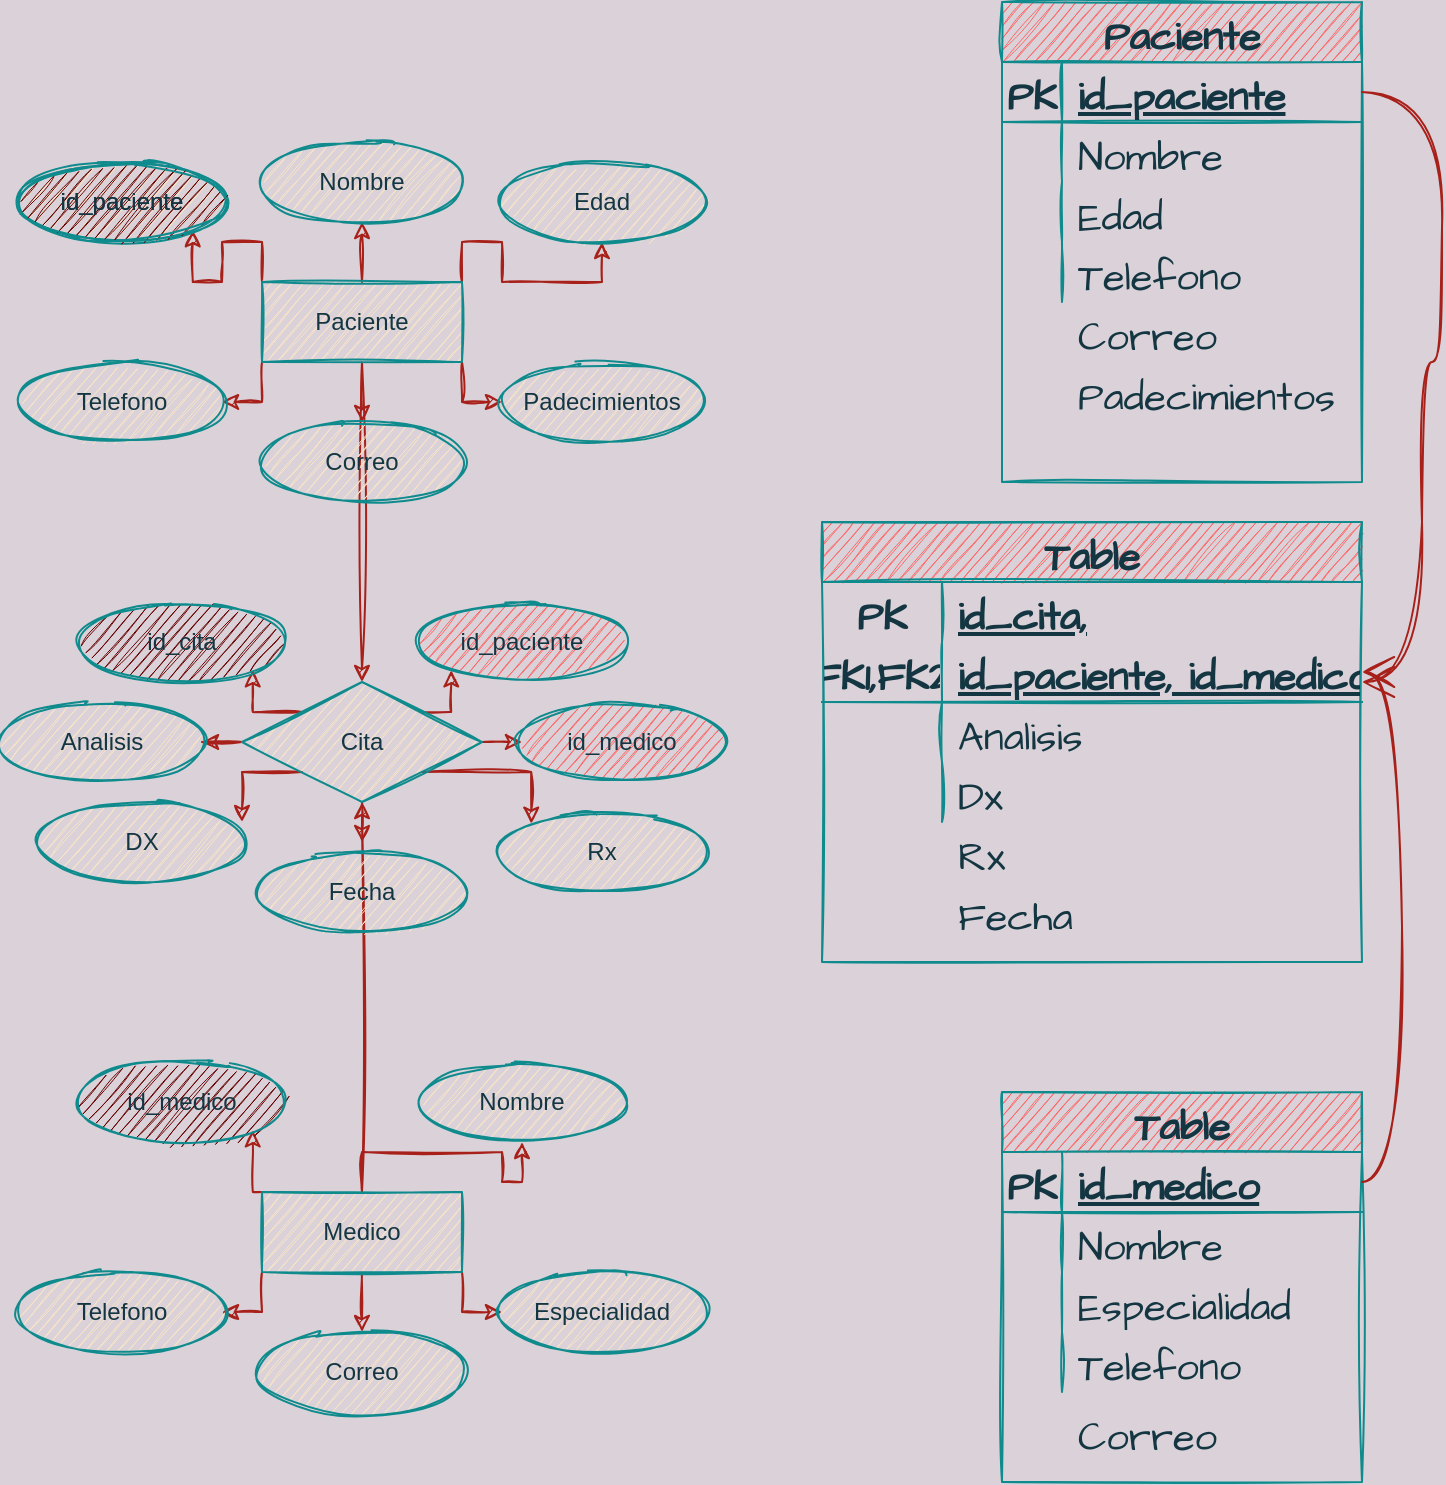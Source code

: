 <mxfile version="20.2.8" type="github">
  <diagram id="FmNrtUIIkr0CUU3vJZI_" name="Página-1">
    <mxGraphModel dx="782" dy="738" grid="1" gridSize="10" guides="1" tooltips="1" connect="1" arrows="1" fold="1" page="1" pageScale="1" pageWidth="827" pageHeight="1169" background="#DAD2D8" math="0" shadow="0">
      <root>
        <mxCell id="0" />
        <mxCell id="1" parent="0" />
        <mxCell id="af5H3TPmiW_VPBR8Imjx-41" style="edgeStyle=orthogonalEdgeStyle;rounded=0;orthogonalLoop=1;jettySize=auto;html=1;exitX=0;exitY=0.5;exitDx=0;exitDy=0;sketch=1;labelBackgroundColor=#DAD2D8;strokeColor=#A8201A;fontColor=#143642;" edge="1" parent="1" source="af5H3TPmiW_VPBR8Imjx-2" target="af5H3TPmiW_VPBR8Imjx-34">
          <mxGeometry relative="1" as="geometry" />
        </mxCell>
        <mxCell id="af5H3TPmiW_VPBR8Imjx-42" style="edgeStyle=orthogonalEdgeStyle;rounded=0;orthogonalLoop=1;jettySize=auto;html=1;exitX=0;exitY=0;exitDx=0;exitDy=0;entryX=1;entryY=1;entryDx=0;entryDy=0;sketch=1;labelBackgroundColor=#DAD2D8;strokeColor=#A8201A;fontColor=#143642;" edge="1" parent="1" source="af5H3TPmiW_VPBR8Imjx-2" target="af5H3TPmiW_VPBR8Imjx-37">
          <mxGeometry relative="1" as="geometry" />
        </mxCell>
        <mxCell id="af5H3TPmiW_VPBR8Imjx-43" style="edgeStyle=orthogonalEdgeStyle;rounded=0;orthogonalLoop=1;jettySize=auto;html=1;exitX=1;exitY=0;exitDx=0;exitDy=0;entryX=0;entryY=1;entryDx=0;entryDy=0;sketch=1;labelBackgroundColor=#DAD2D8;strokeColor=#A8201A;fontColor=#143642;" edge="1" parent="1" source="af5H3TPmiW_VPBR8Imjx-2" target="af5H3TPmiW_VPBR8Imjx-35">
          <mxGeometry relative="1" as="geometry" />
        </mxCell>
        <mxCell id="af5H3TPmiW_VPBR8Imjx-44" style="edgeStyle=orthogonalEdgeStyle;rounded=0;orthogonalLoop=1;jettySize=auto;html=1;exitX=1;exitY=0.5;exitDx=0;exitDy=0;entryX=0;entryY=0.5;entryDx=0;entryDy=0;sketch=1;labelBackgroundColor=#DAD2D8;strokeColor=#A8201A;fontColor=#143642;" edge="1" parent="1" source="af5H3TPmiW_VPBR8Imjx-2" target="af5H3TPmiW_VPBR8Imjx-33">
          <mxGeometry relative="1" as="geometry" />
        </mxCell>
        <mxCell id="af5H3TPmiW_VPBR8Imjx-45" style="edgeStyle=orthogonalEdgeStyle;rounded=0;orthogonalLoop=1;jettySize=auto;html=1;exitX=1;exitY=1;exitDx=0;exitDy=0;entryX=0;entryY=0;entryDx=0;entryDy=0;sketch=1;labelBackgroundColor=#DAD2D8;strokeColor=#A8201A;fontColor=#143642;" edge="1" parent="1" source="af5H3TPmiW_VPBR8Imjx-2" target="af5H3TPmiW_VPBR8Imjx-36">
          <mxGeometry relative="1" as="geometry" />
        </mxCell>
        <mxCell id="af5H3TPmiW_VPBR8Imjx-46" style="edgeStyle=orthogonalEdgeStyle;rounded=0;orthogonalLoop=1;jettySize=auto;html=1;exitX=0.5;exitY=1;exitDx=0;exitDy=0;sketch=1;labelBackgroundColor=#DAD2D8;strokeColor=#A8201A;fontColor=#143642;" edge="1" parent="1" source="af5H3TPmiW_VPBR8Imjx-2">
          <mxGeometry relative="1" as="geometry">
            <mxPoint x="210" y="580" as="targetPoint" />
          </mxGeometry>
        </mxCell>
        <mxCell id="af5H3TPmiW_VPBR8Imjx-47" style="edgeStyle=orthogonalEdgeStyle;rounded=0;orthogonalLoop=1;jettySize=auto;html=1;exitX=0;exitY=1;exitDx=0;exitDy=0;entryX=1;entryY=0.25;entryDx=0;entryDy=0;entryPerimeter=0;sketch=1;labelBackgroundColor=#DAD2D8;strokeColor=#A8201A;fontColor=#143642;" edge="1" parent="1" source="af5H3TPmiW_VPBR8Imjx-2" target="af5H3TPmiW_VPBR8Imjx-38">
          <mxGeometry relative="1" as="geometry" />
        </mxCell>
        <mxCell id="af5H3TPmiW_VPBR8Imjx-2" value="Cita" style="shape=rhombus;perimeter=rhombusPerimeter;whiteSpace=wrap;html=1;align=center;sketch=1;fillColor=#FAE5C7;strokeColor=#0F8B8D;fontColor=#143642;" vertex="1" parent="1">
          <mxGeometry x="150" y="500" width="120" height="60" as="geometry" />
        </mxCell>
        <mxCell id="af5H3TPmiW_VPBR8Imjx-11" style="edgeStyle=orthogonalEdgeStyle;rounded=0;orthogonalLoop=1;jettySize=auto;html=1;exitX=0;exitY=0;exitDx=0;exitDy=0;entryX=1;entryY=1;entryDx=0;entryDy=0;sketch=1;labelBackgroundColor=#DAD2D8;strokeColor=#A8201A;fontColor=#143642;" edge="1" parent="1" source="af5H3TPmiW_VPBR8Imjx-3" target="af5H3TPmiW_VPBR8Imjx-10">
          <mxGeometry relative="1" as="geometry" />
        </mxCell>
        <mxCell id="af5H3TPmiW_VPBR8Imjx-12" style="edgeStyle=orthogonalEdgeStyle;rounded=0;orthogonalLoop=1;jettySize=auto;html=1;exitX=0.5;exitY=0;exitDx=0;exitDy=0;entryX=0.5;entryY=1;entryDx=0;entryDy=0;sketch=1;labelBackgroundColor=#DAD2D8;strokeColor=#A8201A;fontColor=#143642;" edge="1" parent="1" source="af5H3TPmiW_VPBR8Imjx-3" target="af5H3TPmiW_VPBR8Imjx-9">
          <mxGeometry relative="1" as="geometry" />
        </mxCell>
        <mxCell id="af5H3TPmiW_VPBR8Imjx-13" style="edgeStyle=orthogonalEdgeStyle;rounded=0;orthogonalLoop=1;jettySize=auto;html=1;exitX=1;exitY=0;exitDx=0;exitDy=0;entryX=0.5;entryY=1;entryDx=0;entryDy=0;sketch=1;labelBackgroundColor=#DAD2D8;strokeColor=#A8201A;fontColor=#143642;" edge="1" parent="1" source="af5H3TPmiW_VPBR8Imjx-3" target="af5H3TPmiW_VPBR8Imjx-7">
          <mxGeometry relative="1" as="geometry" />
        </mxCell>
        <mxCell id="af5H3TPmiW_VPBR8Imjx-14" style="edgeStyle=orthogonalEdgeStyle;rounded=0;orthogonalLoop=1;jettySize=auto;html=1;exitX=1;exitY=1;exitDx=0;exitDy=0;sketch=1;labelBackgroundColor=#DAD2D8;strokeColor=#A8201A;fontColor=#143642;" edge="1" parent="1" source="af5H3TPmiW_VPBR8Imjx-3" target="af5H3TPmiW_VPBR8Imjx-5">
          <mxGeometry relative="1" as="geometry" />
        </mxCell>
        <mxCell id="af5H3TPmiW_VPBR8Imjx-15" style="edgeStyle=orthogonalEdgeStyle;rounded=0;orthogonalLoop=1;jettySize=auto;html=1;exitX=0.5;exitY=1;exitDx=0;exitDy=0;entryX=0.5;entryY=0;entryDx=0;entryDy=0;sketch=1;labelBackgroundColor=#DAD2D8;strokeColor=#A8201A;fontColor=#143642;" edge="1" parent="1" source="af5H3TPmiW_VPBR8Imjx-3" target="af5H3TPmiW_VPBR8Imjx-8">
          <mxGeometry relative="1" as="geometry" />
        </mxCell>
        <mxCell id="af5H3TPmiW_VPBR8Imjx-16" style="edgeStyle=orthogonalEdgeStyle;rounded=0;orthogonalLoop=1;jettySize=auto;html=1;exitX=0;exitY=1;exitDx=0;exitDy=0;sketch=1;labelBackgroundColor=#DAD2D8;strokeColor=#A8201A;fontColor=#143642;" edge="1" parent="1" source="af5H3TPmiW_VPBR8Imjx-3" target="af5H3TPmiW_VPBR8Imjx-6">
          <mxGeometry relative="1" as="geometry" />
        </mxCell>
        <mxCell id="af5H3TPmiW_VPBR8Imjx-31" style="edgeStyle=orthogonalEdgeStyle;rounded=0;orthogonalLoop=1;jettySize=auto;html=1;exitX=0.5;exitY=1;exitDx=0;exitDy=0;sketch=1;labelBackgroundColor=#DAD2D8;strokeColor=#A8201A;fontColor=#143642;" edge="1" parent="1" source="af5H3TPmiW_VPBR8Imjx-3" target="af5H3TPmiW_VPBR8Imjx-2">
          <mxGeometry relative="1" as="geometry" />
        </mxCell>
        <mxCell id="af5H3TPmiW_VPBR8Imjx-3" value="Paciente" style="whiteSpace=wrap;html=1;align=center;sketch=1;fillColor=#FAE5C7;strokeColor=#0F8B8D;fontColor=#143642;" vertex="1" parent="1">
          <mxGeometry x="160" y="300" width="100" height="40" as="geometry" />
        </mxCell>
        <mxCell id="af5H3TPmiW_VPBR8Imjx-5" value="Padecimientos" style="ellipse;whiteSpace=wrap;html=1;align=center;sketch=1;fillColor=#FAE5C7;strokeColor=#0F8B8D;fontColor=#143642;" vertex="1" parent="1">
          <mxGeometry x="280" y="340" width="100" height="40" as="geometry" />
        </mxCell>
        <mxCell id="af5H3TPmiW_VPBR8Imjx-6" value="Telefono" style="ellipse;whiteSpace=wrap;html=1;align=center;sketch=1;fillColor=#FAE5C7;strokeColor=#0F8B8D;fontColor=#143642;" vertex="1" parent="1">
          <mxGeometry x="40" y="340" width="100" height="40" as="geometry" />
        </mxCell>
        <mxCell id="af5H3TPmiW_VPBR8Imjx-7" value="Edad" style="ellipse;whiteSpace=wrap;html=1;align=center;sketch=1;fillColor=#FAE5C7;strokeColor=#0F8B8D;fontColor=#143642;" vertex="1" parent="1">
          <mxGeometry x="280" y="240" width="100" height="40" as="geometry" />
        </mxCell>
        <mxCell id="af5H3TPmiW_VPBR8Imjx-8" value="Correo" style="ellipse;whiteSpace=wrap;html=1;align=center;sketch=1;fillColor=#FAE5C7;strokeColor=#0F8B8D;fontColor=#143642;" vertex="1" parent="1">
          <mxGeometry x="160" y="370" width="100" height="40" as="geometry" />
        </mxCell>
        <mxCell id="af5H3TPmiW_VPBR8Imjx-9" value="Nombre" style="ellipse;whiteSpace=wrap;html=1;align=center;sketch=1;fillColor=#FAE5C7;strokeColor=#0F8B8D;fontColor=#143642;" vertex="1" parent="1">
          <mxGeometry x="160" y="230" width="100" height="40" as="geometry" />
        </mxCell>
        <mxCell id="af5H3TPmiW_VPBR8Imjx-10" value="id_paciente" style="ellipse;whiteSpace=wrap;html=1;align=center;sketch=1;fillColor=#FAE5C7;strokeColor=#0F8B8D;fontColor=#143642;" vertex="1" parent="1">
          <mxGeometry x="40" y="240" width="100" height="40" as="geometry" />
        </mxCell>
        <mxCell id="af5H3TPmiW_VPBR8Imjx-18" style="edgeStyle=orthogonalEdgeStyle;rounded=0;orthogonalLoop=1;jettySize=auto;html=1;exitX=0;exitY=0;exitDx=0;exitDy=0;entryX=1;entryY=1;entryDx=0;entryDy=0;sketch=1;labelBackgroundColor=#DAD2D8;strokeColor=#A8201A;fontColor=#143642;" edge="1" parent="1" source="af5H3TPmiW_VPBR8Imjx-24" target="af5H3TPmiW_VPBR8Imjx-30">
          <mxGeometry relative="1" as="geometry" />
        </mxCell>
        <mxCell id="af5H3TPmiW_VPBR8Imjx-19" style="edgeStyle=orthogonalEdgeStyle;rounded=0;orthogonalLoop=1;jettySize=auto;html=1;exitX=0.5;exitY=0;exitDx=0;exitDy=0;entryX=0.5;entryY=1;entryDx=0;entryDy=0;sketch=1;labelBackgroundColor=#DAD2D8;strokeColor=#A8201A;fontColor=#143642;" edge="1" parent="1" source="af5H3TPmiW_VPBR8Imjx-24" target="af5H3TPmiW_VPBR8Imjx-29">
          <mxGeometry relative="1" as="geometry" />
        </mxCell>
        <mxCell id="af5H3TPmiW_VPBR8Imjx-21" style="edgeStyle=orthogonalEdgeStyle;rounded=0;orthogonalLoop=1;jettySize=auto;html=1;exitX=1;exitY=1;exitDx=0;exitDy=0;sketch=1;labelBackgroundColor=#DAD2D8;strokeColor=#A8201A;fontColor=#143642;" edge="1" parent="1" source="af5H3TPmiW_VPBR8Imjx-24" target="af5H3TPmiW_VPBR8Imjx-25">
          <mxGeometry relative="1" as="geometry" />
        </mxCell>
        <mxCell id="af5H3TPmiW_VPBR8Imjx-22" style="edgeStyle=orthogonalEdgeStyle;rounded=0;orthogonalLoop=1;jettySize=auto;html=1;exitX=0.5;exitY=1;exitDx=0;exitDy=0;entryX=0.5;entryY=0;entryDx=0;entryDy=0;sketch=1;labelBackgroundColor=#DAD2D8;strokeColor=#A8201A;fontColor=#143642;" edge="1" parent="1" source="af5H3TPmiW_VPBR8Imjx-24" target="af5H3TPmiW_VPBR8Imjx-28">
          <mxGeometry relative="1" as="geometry" />
        </mxCell>
        <mxCell id="af5H3TPmiW_VPBR8Imjx-23" style="edgeStyle=orthogonalEdgeStyle;rounded=0;orthogonalLoop=1;jettySize=auto;html=1;exitX=0;exitY=1;exitDx=0;exitDy=0;sketch=1;labelBackgroundColor=#DAD2D8;strokeColor=#A8201A;fontColor=#143642;" edge="1" parent="1" source="af5H3TPmiW_VPBR8Imjx-24" target="af5H3TPmiW_VPBR8Imjx-26">
          <mxGeometry relative="1" as="geometry" />
        </mxCell>
        <mxCell id="af5H3TPmiW_VPBR8Imjx-32" style="edgeStyle=orthogonalEdgeStyle;rounded=0;orthogonalLoop=1;jettySize=auto;html=1;exitX=0.5;exitY=0;exitDx=0;exitDy=0;entryX=0.5;entryY=1;entryDx=0;entryDy=0;sketch=1;labelBackgroundColor=#DAD2D8;strokeColor=#A8201A;fontColor=#143642;" edge="1" parent="1" source="af5H3TPmiW_VPBR8Imjx-24" target="af5H3TPmiW_VPBR8Imjx-2">
          <mxGeometry relative="1" as="geometry" />
        </mxCell>
        <mxCell id="af5H3TPmiW_VPBR8Imjx-24" value="Medico" style="whiteSpace=wrap;html=1;align=center;sketch=1;fillColor=#FAE5C7;strokeColor=#0F8B8D;fontColor=#143642;" vertex="1" parent="1">
          <mxGeometry x="160" y="755" width="100" height="40" as="geometry" />
        </mxCell>
        <mxCell id="af5H3TPmiW_VPBR8Imjx-25" value="Especialidad" style="ellipse;whiteSpace=wrap;html=1;align=center;sketch=1;fillColor=#FAE5C7;strokeColor=#0F8B8D;fontColor=#143642;" vertex="1" parent="1">
          <mxGeometry x="280" y="795" width="100" height="40" as="geometry" />
        </mxCell>
        <mxCell id="af5H3TPmiW_VPBR8Imjx-26" value="Telefono" style="ellipse;whiteSpace=wrap;html=1;align=center;sketch=1;fillColor=#FAE5C7;strokeColor=#0F8B8D;fontColor=#143642;" vertex="1" parent="1">
          <mxGeometry x="40" y="795" width="100" height="40" as="geometry" />
        </mxCell>
        <mxCell id="af5H3TPmiW_VPBR8Imjx-28" value="Correo" style="ellipse;whiteSpace=wrap;html=1;align=center;sketch=1;fillColor=#FAE5C7;strokeColor=#0F8B8D;fontColor=#143642;" vertex="1" parent="1">
          <mxGeometry x="160" y="825" width="100" height="40" as="geometry" />
        </mxCell>
        <mxCell id="af5H3TPmiW_VPBR8Imjx-29" value="Nombre" style="ellipse;whiteSpace=wrap;html=1;align=center;sketch=1;fillColor=#FAE5C7;strokeColor=#0F8B8D;fontColor=#143642;" vertex="1" parent="1">
          <mxGeometry x="240" y="690" width="100" height="40" as="geometry" />
        </mxCell>
        <mxCell id="af5H3TPmiW_VPBR8Imjx-30" value="id_medico" style="ellipse;whiteSpace=wrap;html=1;align=center;sketch=1;fillColor=#660000;strokeColor=#0F8B8D;fontColor=#143642;" vertex="1" parent="1">
          <mxGeometry x="70" y="690" width="100" height="40" as="geometry" />
        </mxCell>
        <mxCell id="af5H3TPmiW_VPBR8Imjx-33" value="id_medico" style="ellipse;whiteSpace=wrap;html=1;align=center;sketch=1;fillColor=#FF6666;strokeColor=#0F8B8D;fontColor=#143642;" vertex="1" parent="1">
          <mxGeometry x="290" y="510" width="100" height="40" as="geometry" />
        </mxCell>
        <mxCell id="af5H3TPmiW_VPBR8Imjx-34" value="Analisis" style="ellipse;whiteSpace=wrap;html=1;align=center;sketch=1;fillColor=#FAE5C7;strokeColor=#0F8B8D;fontColor=#143642;" vertex="1" parent="1">
          <mxGeometry x="30" y="510" width="100" height="40" as="geometry" />
        </mxCell>
        <mxCell id="af5H3TPmiW_VPBR8Imjx-35" value="id_paciente" style="ellipse;whiteSpace=wrap;html=1;align=center;sketch=1;fillColor=#FF6666;strokeColor=#0F8B8D;fontColor=#143642;" vertex="1" parent="1">
          <mxGeometry x="240" y="460" width="100" height="40" as="geometry" />
        </mxCell>
        <mxCell id="af5H3TPmiW_VPBR8Imjx-36" value="Rx" style="ellipse;whiteSpace=wrap;html=1;align=center;sketch=1;fillColor=#FAE5C7;strokeColor=#0F8B8D;fontColor=#143642;" vertex="1" parent="1">
          <mxGeometry x="280" y="565" width="100" height="40" as="geometry" />
        </mxCell>
        <mxCell id="af5H3TPmiW_VPBR8Imjx-37" value="id_cita" style="ellipse;whiteSpace=wrap;html=1;align=center;sketch=1;fillColor=#660000;strokeColor=#0F8B8D;fontColor=#143642;" vertex="1" parent="1">
          <mxGeometry x="70" y="460" width="100" height="40" as="geometry" />
        </mxCell>
        <mxCell id="af5H3TPmiW_VPBR8Imjx-38" value="DX" style="ellipse;whiteSpace=wrap;html=1;align=center;sketch=1;fillColor=#FAE5C7;strokeColor=#0F8B8D;fontColor=#143642;" vertex="1" parent="1">
          <mxGeometry x="50" y="560" width="100" height="40" as="geometry" />
        </mxCell>
        <mxCell id="af5H3TPmiW_VPBR8Imjx-39" value="Fecha" style="ellipse;whiteSpace=wrap;html=1;align=center;sketch=1;fillColor=#FAE5C7;strokeColor=#0F8B8D;fontColor=#143642;" vertex="1" parent="1">
          <mxGeometry x="160" y="585" width="100" height="40" as="geometry" />
        </mxCell>
        <mxCell id="af5H3TPmiW_VPBR8Imjx-48" value="id_paciente" style="ellipse;whiteSpace=wrap;html=1;align=center;sketch=1;fillColor=#660000;strokeColor=#0F8B8D;fontColor=#143642;" vertex="1" parent="1">
          <mxGeometry x="40" y="240" width="100" height="40" as="geometry" />
        </mxCell>
        <mxCell id="af5H3TPmiW_VPBR8Imjx-49" value="Table" style="shape=table;startSize=30;container=1;collapsible=1;childLayout=tableLayout;fixedRows=1;rowLines=0;fontStyle=1;align=center;resizeLast=1;sketch=1;hachureGap=4;strokeColor=#0F8B8D;fontFamily=Architects Daughter;fontSource=https%3A%2F%2Ffonts.googleapis.com%2Fcss%3Ffamily%3DArchitects%2BDaughter;fontSize=20;fontColor=#143642;fillColor=#FF6666;" vertex="1" parent="1">
          <mxGeometry x="530" y="705" width="180" height="195" as="geometry" />
        </mxCell>
        <mxCell id="af5H3TPmiW_VPBR8Imjx-50" value="" style="shape=tableRow;horizontal=0;startSize=0;swimlaneHead=0;swimlaneBody=0;fillColor=none;collapsible=0;dropTarget=0;points=[[0,0.5],[1,0.5]];portConstraint=eastwest;top=0;left=0;right=0;bottom=1;sketch=1;hachureGap=4;strokeColor=#0F8B8D;fontFamily=Architects Daughter;fontSource=https%3A%2F%2Ffonts.googleapis.com%2Fcss%3Ffamily%3DArchitects%2BDaughter;fontSize=20;fontColor=#143642;" vertex="1" parent="af5H3TPmiW_VPBR8Imjx-49">
          <mxGeometry y="30" width="180" height="30" as="geometry" />
        </mxCell>
        <mxCell id="af5H3TPmiW_VPBR8Imjx-51" value="PK" style="shape=partialRectangle;connectable=0;fillColor=none;top=0;left=0;bottom=0;right=0;fontStyle=1;overflow=hidden;sketch=1;hachureGap=4;strokeColor=#0F8B8D;fontFamily=Architects Daughter;fontSource=https%3A%2F%2Ffonts.googleapis.com%2Fcss%3Ffamily%3DArchitects%2BDaughter;fontSize=20;fontColor=#143642;" vertex="1" parent="af5H3TPmiW_VPBR8Imjx-50">
          <mxGeometry width="30" height="30" as="geometry">
            <mxRectangle width="30" height="30" as="alternateBounds" />
          </mxGeometry>
        </mxCell>
        <mxCell id="af5H3TPmiW_VPBR8Imjx-52" value="id_medico" style="shape=partialRectangle;connectable=0;fillColor=none;top=0;left=0;bottom=0;right=0;align=left;spacingLeft=6;fontStyle=5;overflow=hidden;sketch=1;hachureGap=4;strokeColor=#0F8B8D;fontFamily=Architects Daughter;fontSource=https%3A%2F%2Ffonts.googleapis.com%2Fcss%3Ffamily%3DArchitects%2BDaughter;fontSize=20;fontColor=#143642;" vertex="1" parent="af5H3TPmiW_VPBR8Imjx-50">
          <mxGeometry x="30" width="150" height="30" as="geometry">
            <mxRectangle width="150" height="30" as="alternateBounds" />
          </mxGeometry>
        </mxCell>
        <mxCell id="af5H3TPmiW_VPBR8Imjx-53" value="" style="shape=tableRow;horizontal=0;startSize=0;swimlaneHead=0;swimlaneBody=0;fillColor=none;collapsible=0;dropTarget=0;points=[[0,0.5],[1,0.5]];portConstraint=eastwest;top=0;left=0;right=0;bottom=0;sketch=1;hachureGap=4;strokeColor=#0F8B8D;fontFamily=Architects Daughter;fontSource=https%3A%2F%2Ffonts.googleapis.com%2Fcss%3Ffamily%3DArchitects%2BDaughter;fontSize=20;fontColor=#143642;" vertex="1" parent="af5H3TPmiW_VPBR8Imjx-49">
          <mxGeometry y="60" width="180" height="30" as="geometry" />
        </mxCell>
        <mxCell id="af5H3TPmiW_VPBR8Imjx-54" value="" style="shape=partialRectangle;connectable=0;fillColor=none;top=0;left=0;bottom=0;right=0;editable=1;overflow=hidden;sketch=1;hachureGap=4;strokeColor=#0F8B8D;fontFamily=Architects Daughter;fontSource=https%3A%2F%2Ffonts.googleapis.com%2Fcss%3Ffamily%3DArchitects%2BDaughter;fontSize=20;fontColor=#143642;" vertex="1" parent="af5H3TPmiW_VPBR8Imjx-53">
          <mxGeometry width="30" height="30" as="geometry">
            <mxRectangle width="30" height="30" as="alternateBounds" />
          </mxGeometry>
        </mxCell>
        <mxCell id="af5H3TPmiW_VPBR8Imjx-55" value="Nombre" style="shape=partialRectangle;connectable=0;fillColor=none;top=0;left=0;bottom=0;right=0;align=left;spacingLeft=6;overflow=hidden;sketch=1;hachureGap=4;strokeColor=#0F8B8D;fontFamily=Architects Daughter;fontSource=https%3A%2F%2Ffonts.googleapis.com%2Fcss%3Ffamily%3DArchitects%2BDaughter;fontSize=20;fontColor=#143642;" vertex="1" parent="af5H3TPmiW_VPBR8Imjx-53">
          <mxGeometry x="30" width="150" height="30" as="geometry">
            <mxRectangle width="150" height="30" as="alternateBounds" />
          </mxGeometry>
        </mxCell>
        <mxCell id="af5H3TPmiW_VPBR8Imjx-56" value="" style="shape=tableRow;horizontal=0;startSize=0;swimlaneHead=0;swimlaneBody=0;fillColor=none;collapsible=0;dropTarget=0;points=[[0,0.5],[1,0.5]];portConstraint=eastwest;top=0;left=0;right=0;bottom=0;sketch=1;hachureGap=4;strokeColor=#0F8B8D;fontFamily=Architects Daughter;fontSource=https%3A%2F%2Ffonts.googleapis.com%2Fcss%3Ffamily%3DArchitects%2BDaughter;fontSize=20;fontColor=#143642;" vertex="1" parent="af5H3TPmiW_VPBR8Imjx-49">
          <mxGeometry y="90" width="180" height="30" as="geometry" />
        </mxCell>
        <mxCell id="af5H3TPmiW_VPBR8Imjx-57" value="" style="shape=partialRectangle;connectable=0;fillColor=none;top=0;left=0;bottom=0;right=0;editable=1;overflow=hidden;sketch=1;hachureGap=4;strokeColor=#0F8B8D;fontFamily=Architects Daughter;fontSource=https%3A%2F%2Ffonts.googleapis.com%2Fcss%3Ffamily%3DArchitects%2BDaughter;fontSize=20;fontColor=#143642;" vertex="1" parent="af5H3TPmiW_VPBR8Imjx-56">
          <mxGeometry width="30" height="30" as="geometry">
            <mxRectangle width="30" height="30" as="alternateBounds" />
          </mxGeometry>
        </mxCell>
        <mxCell id="af5H3TPmiW_VPBR8Imjx-58" value="Especialidad" style="shape=partialRectangle;connectable=0;fillColor=none;top=0;left=0;bottom=0;right=0;align=left;spacingLeft=6;overflow=hidden;sketch=1;hachureGap=4;strokeColor=#0F8B8D;fontFamily=Architects Daughter;fontSource=https%3A%2F%2Ffonts.googleapis.com%2Fcss%3Ffamily%3DArchitects%2BDaughter;fontSize=20;fontColor=#143642;" vertex="1" parent="af5H3TPmiW_VPBR8Imjx-56">
          <mxGeometry x="30" width="150" height="30" as="geometry">
            <mxRectangle width="150" height="30" as="alternateBounds" />
          </mxGeometry>
        </mxCell>
        <mxCell id="af5H3TPmiW_VPBR8Imjx-59" value="" style="shape=tableRow;horizontal=0;startSize=0;swimlaneHead=0;swimlaneBody=0;fillColor=none;collapsible=0;dropTarget=0;points=[[0,0.5],[1,0.5]];portConstraint=eastwest;top=0;left=0;right=0;bottom=0;sketch=1;hachureGap=4;strokeColor=#0F8B8D;fontFamily=Architects Daughter;fontSource=https%3A%2F%2Ffonts.googleapis.com%2Fcss%3Ffamily%3DArchitects%2BDaughter;fontSize=20;fontColor=#143642;" vertex="1" parent="af5H3TPmiW_VPBR8Imjx-49">
          <mxGeometry y="120" width="180" height="30" as="geometry" />
        </mxCell>
        <mxCell id="af5H3TPmiW_VPBR8Imjx-60" value="" style="shape=partialRectangle;connectable=0;fillColor=none;top=0;left=0;bottom=0;right=0;editable=1;overflow=hidden;sketch=1;hachureGap=4;strokeColor=#0F8B8D;fontFamily=Architects Daughter;fontSource=https%3A%2F%2Ffonts.googleapis.com%2Fcss%3Ffamily%3DArchitects%2BDaughter;fontSize=20;fontColor=#143642;" vertex="1" parent="af5H3TPmiW_VPBR8Imjx-59">
          <mxGeometry width="30" height="30" as="geometry">
            <mxRectangle width="30" height="30" as="alternateBounds" />
          </mxGeometry>
        </mxCell>
        <mxCell id="af5H3TPmiW_VPBR8Imjx-61" value="Telefono" style="shape=partialRectangle;connectable=0;fillColor=none;top=0;left=0;bottom=0;right=0;align=left;spacingLeft=6;overflow=hidden;sketch=1;hachureGap=4;strokeColor=#0F8B8D;fontFamily=Architects Daughter;fontSource=https%3A%2F%2Ffonts.googleapis.com%2Fcss%3Ffamily%3DArchitects%2BDaughter;fontSize=20;fontColor=#143642;" vertex="1" parent="af5H3TPmiW_VPBR8Imjx-59">
          <mxGeometry x="30" width="150" height="30" as="geometry">
            <mxRectangle width="150" height="30" as="alternateBounds" />
          </mxGeometry>
        </mxCell>
        <mxCell id="af5H3TPmiW_VPBR8Imjx-62" value="Paciente" style="shape=table;startSize=30;container=1;collapsible=1;childLayout=tableLayout;fixedRows=1;rowLines=0;fontStyle=1;align=center;resizeLast=1;sketch=1;hachureGap=4;strokeColor=#0F8B8D;fontFamily=Architects Daughter;fontSource=https%3A%2F%2Ffonts.googleapis.com%2Fcss%3Ffamily%3DArchitects%2BDaughter;fontSize=20;fontColor=#143642;fillColor=#FF6666;" vertex="1" parent="1">
          <mxGeometry x="530" y="160" width="180" height="240" as="geometry" />
        </mxCell>
        <mxCell id="af5H3TPmiW_VPBR8Imjx-63" value="" style="shape=tableRow;horizontal=0;startSize=0;swimlaneHead=0;swimlaneBody=0;fillColor=none;collapsible=0;dropTarget=0;points=[[0,0.5],[1,0.5]];portConstraint=eastwest;top=0;left=0;right=0;bottom=1;sketch=1;hachureGap=4;strokeColor=#0F8B8D;fontFamily=Architects Daughter;fontSource=https%3A%2F%2Ffonts.googleapis.com%2Fcss%3Ffamily%3DArchitects%2BDaughter;fontSize=20;fontColor=#143642;" vertex="1" parent="af5H3TPmiW_VPBR8Imjx-62">
          <mxGeometry y="30" width="180" height="30" as="geometry" />
        </mxCell>
        <mxCell id="af5H3TPmiW_VPBR8Imjx-64" value="PK" style="shape=partialRectangle;connectable=0;fillColor=none;top=0;left=0;bottom=0;right=0;fontStyle=1;overflow=hidden;sketch=1;hachureGap=4;strokeColor=#0F8B8D;fontFamily=Architects Daughter;fontSource=https%3A%2F%2Ffonts.googleapis.com%2Fcss%3Ffamily%3DArchitects%2BDaughter;fontSize=20;fontColor=#143642;" vertex="1" parent="af5H3TPmiW_VPBR8Imjx-63">
          <mxGeometry width="30" height="30" as="geometry">
            <mxRectangle width="30" height="30" as="alternateBounds" />
          </mxGeometry>
        </mxCell>
        <mxCell id="af5H3TPmiW_VPBR8Imjx-65" value="id_paciente" style="shape=partialRectangle;connectable=0;fillColor=none;top=0;left=0;bottom=0;right=0;align=left;spacingLeft=6;fontStyle=5;overflow=hidden;sketch=1;hachureGap=4;strokeColor=#0F8B8D;fontFamily=Architects Daughter;fontSource=https%3A%2F%2Ffonts.googleapis.com%2Fcss%3Ffamily%3DArchitects%2BDaughter;fontSize=20;fontColor=#143642;" vertex="1" parent="af5H3TPmiW_VPBR8Imjx-63">
          <mxGeometry x="30" width="150" height="30" as="geometry">
            <mxRectangle width="150" height="30" as="alternateBounds" />
          </mxGeometry>
        </mxCell>
        <mxCell id="af5H3TPmiW_VPBR8Imjx-66" value="" style="shape=tableRow;horizontal=0;startSize=0;swimlaneHead=0;swimlaneBody=0;fillColor=none;collapsible=0;dropTarget=0;points=[[0,0.5],[1,0.5]];portConstraint=eastwest;top=0;left=0;right=0;bottom=0;sketch=1;hachureGap=4;strokeColor=#0F8B8D;fontFamily=Architects Daughter;fontSource=https%3A%2F%2Ffonts.googleapis.com%2Fcss%3Ffamily%3DArchitects%2BDaughter;fontSize=20;fontColor=#143642;" vertex="1" parent="af5H3TPmiW_VPBR8Imjx-62">
          <mxGeometry y="60" width="180" height="30" as="geometry" />
        </mxCell>
        <mxCell id="af5H3TPmiW_VPBR8Imjx-67" value="" style="shape=partialRectangle;connectable=0;fillColor=none;top=0;left=0;bottom=0;right=0;editable=1;overflow=hidden;sketch=1;hachureGap=4;strokeColor=#0F8B8D;fontFamily=Architects Daughter;fontSource=https%3A%2F%2Ffonts.googleapis.com%2Fcss%3Ffamily%3DArchitects%2BDaughter;fontSize=20;fontColor=#143642;" vertex="1" parent="af5H3TPmiW_VPBR8Imjx-66">
          <mxGeometry width="30" height="30" as="geometry">
            <mxRectangle width="30" height="30" as="alternateBounds" />
          </mxGeometry>
        </mxCell>
        <mxCell id="af5H3TPmiW_VPBR8Imjx-68" value="Nombre" style="shape=partialRectangle;connectable=0;fillColor=none;top=0;left=0;bottom=0;right=0;align=left;spacingLeft=6;overflow=hidden;sketch=1;hachureGap=4;strokeColor=#0F8B8D;fontFamily=Architects Daughter;fontSource=https%3A%2F%2Ffonts.googleapis.com%2Fcss%3Ffamily%3DArchitects%2BDaughter;fontSize=20;fontColor=#143642;" vertex="1" parent="af5H3TPmiW_VPBR8Imjx-66">
          <mxGeometry x="30" width="150" height="30" as="geometry">
            <mxRectangle width="150" height="30" as="alternateBounds" />
          </mxGeometry>
        </mxCell>
        <mxCell id="af5H3TPmiW_VPBR8Imjx-69" value="" style="shape=tableRow;horizontal=0;startSize=0;swimlaneHead=0;swimlaneBody=0;fillColor=none;collapsible=0;dropTarget=0;points=[[0,0.5],[1,0.5]];portConstraint=eastwest;top=0;left=0;right=0;bottom=0;sketch=1;hachureGap=4;strokeColor=#0F8B8D;fontFamily=Architects Daughter;fontSource=https%3A%2F%2Ffonts.googleapis.com%2Fcss%3Ffamily%3DArchitects%2BDaughter;fontSize=20;fontColor=#143642;" vertex="1" parent="af5H3TPmiW_VPBR8Imjx-62">
          <mxGeometry y="90" width="180" height="30" as="geometry" />
        </mxCell>
        <mxCell id="af5H3TPmiW_VPBR8Imjx-70" value="" style="shape=partialRectangle;connectable=0;fillColor=none;top=0;left=0;bottom=0;right=0;editable=1;overflow=hidden;sketch=1;hachureGap=4;strokeColor=#0F8B8D;fontFamily=Architects Daughter;fontSource=https%3A%2F%2Ffonts.googleapis.com%2Fcss%3Ffamily%3DArchitects%2BDaughter;fontSize=20;fontColor=#143642;" vertex="1" parent="af5H3TPmiW_VPBR8Imjx-69">
          <mxGeometry width="30" height="30" as="geometry">
            <mxRectangle width="30" height="30" as="alternateBounds" />
          </mxGeometry>
        </mxCell>
        <mxCell id="af5H3TPmiW_VPBR8Imjx-71" value="Edad" style="shape=partialRectangle;connectable=0;fillColor=none;top=0;left=0;bottom=0;right=0;align=left;spacingLeft=6;overflow=hidden;sketch=1;hachureGap=4;strokeColor=#0F8B8D;fontFamily=Architects Daughter;fontSource=https%3A%2F%2Ffonts.googleapis.com%2Fcss%3Ffamily%3DArchitects%2BDaughter;fontSize=20;fontColor=#143642;" vertex="1" parent="af5H3TPmiW_VPBR8Imjx-69">
          <mxGeometry x="30" width="150" height="30" as="geometry">
            <mxRectangle width="150" height="30" as="alternateBounds" />
          </mxGeometry>
        </mxCell>
        <mxCell id="af5H3TPmiW_VPBR8Imjx-72" value="" style="shape=tableRow;horizontal=0;startSize=0;swimlaneHead=0;swimlaneBody=0;fillColor=none;collapsible=0;dropTarget=0;points=[[0,0.5],[1,0.5]];portConstraint=eastwest;top=0;left=0;right=0;bottom=0;sketch=1;hachureGap=4;strokeColor=#0F8B8D;fontFamily=Architects Daughter;fontSource=https%3A%2F%2Ffonts.googleapis.com%2Fcss%3Ffamily%3DArchitects%2BDaughter;fontSize=20;fontColor=#143642;" vertex="1" parent="af5H3TPmiW_VPBR8Imjx-62">
          <mxGeometry y="120" width="180" height="30" as="geometry" />
        </mxCell>
        <mxCell id="af5H3TPmiW_VPBR8Imjx-73" value="" style="shape=partialRectangle;connectable=0;fillColor=none;top=0;left=0;bottom=0;right=0;editable=1;overflow=hidden;sketch=1;hachureGap=4;strokeColor=#0F8B8D;fontFamily=Architects Daughter;fontSource=https%3A%2F%2Ffonts.googleapis.com%2Fcss%3Ffamily%3DArchitects%2BDaughter;fontSize=20;fontColor=#143642;" vertex="1" parent="af5H3TPmiW_VPBR8Imjx-72">
          <mxGeometry width="30" height="30" as="geometry">
            <mxRectangle width="30" height="30" as="alternateBounds" />
          </mxGeometry>
        </mxCell>
        <mxCell id="af5H3TPmiW_VPBR8Imjx-74" value="Telefono" style="shape=partialRectangle;connectable=0;fillColor=none;top=0;left=0;bottom=0;right=0;align=left;spacingLeft=6;overflow=hidden;sketch=1;hachureGap=4;strokeColor=#0F8B8D;fontFamily=Architects Daughter;fontSource=https%3A%2F%2Ffonts.googleapis.com%2Fcss%3Ffamily%3DArchitects%2BDaughter;fontSize=20;fontColor=#143642;" vertex="1" parent="af5H3TPmiW_VPBR8Imjx-72">
          <mxGeometry x="30" width="150" height="30" as="geometry">
            <mxRectangle width="150" height="30" as="alternateBounds" />
          </mxGeometry>
        </mxCell>
        <mxCell id="af5H3TPmiW_VPBR8Imjx-75" value="Table" style="shape=table;startSize=30;container=1;collapsible=1;childLayout=tableLayout;fixedRows=1;rowLines=0;fontStyle=1;align=center;resizeLast=1;sketch=1;hachureGap=4;strokeColor=#0F8B8D;fontFamily=Architects Daughter;fontSource=https%3A%2F%2Ffonts.googleapis.com%2Fcss%3Ffamily%3DArchitects%2BDaughter;fontSize=20;fontColor=#143642;fillColor=#FF6666;" vertex="1" parent="1">
          <mxGeometry x="440" y="420" width="270" height="220" as="geometry" />
        </mxCell>
        <mxCell id="af5H3TPmiW_VPBR8Imjx-76" value="" style="shape=tableRow;horizontal=0;startSize=0;swimlaneHead=0;swimlaneBody=0;fillColor=none;collapsible=0;dropTarget=0;points=[[0,0.5],[1,0.5]];portConstraint=eastwest;top=0;left=0;right=0;bottom=0;sketch=1;hachureGap=4;strokeColor=#0F8B8D;fontFamily=Architects Daughter;fontSource=https%3A%2F%2Ffonts.googleapis.com%2Fcss%3Ffamily%3DArchitects%2BDaughter;fontSize=20;fontColor=#143642;" vertex="1" parent="af5H3TPmiW_VPBR8Imjx-75">
          <mxGeometry y="30" width="270" height="30" as="geometry" />
        </mxCell>
        <mxCell id="af5H3TPmiW_VPBR8Imjx-77" value="PK" style="shape=partialRectangle;connectable=0;fillColor=none;top=0;left=0;bottom=0;right=0;fontStyle=1;overflow=hidden;sketch=1;hachureGap=4;strokeColor=#0F8B8D;fontFamily=Architects Daughter;fontSource=https%3A%2F%2Ffonts.googleapis.com%2Fcss%3Ffamily%3DArchitects%2BDaughter;fontSize=20;fontColor=#143642;" vertex="1" parent="af5H3TPmiW_VPBR8Imjx-76">
          <mxGeometry width="60" height="30" as="geometry">
            <mxRectangle width="60" height="30" as="alternateBounds" />
          </mxGeometry>
        </mxCell>
        <mxCell id="af5H3TPmiW_VPBR8Imjx-78" value="id_cita," style="shape=partialRectangle;connectable=0;fillColor=none;top=0;left=0;bottom=0;right=0;align=left;spacingLeft=6;fontStyle=5;overflow=hidden;sketch=1;hachureGap=4;strokeColor=#0F8B8D;fontFamily=Architects Daughter;fontSource=https%3A%2F%2Ffonts.googleapis.com%2Fcss%3Ffamily%3DArchitects%2BDaughter;fontSize=20;fontColor=#143642;" vertex="1" parent="af5H3TPmiW_VPBR8Imjx-76">
          <mxGeometry x="60" width="210" height="30" as="geometry">
            <mxRectangle width="210" height="30" as="alternateBounds" />
          </mxGeometry>
        </mxCell>
        <mxCell id="af5H3TPmiW_VPBR8Imjx-79" value="" style="shape=tableRow;horizontal=0;startSize=0;swimlaneHead=0;swimlaneBody=0;fillColor=none;collapsible=0;dropTarget=0;points=[[0,0.5],[1,0.5]];portConstraint=eastwest;top=0;left=0;right=0;bottom=1;sketch=1;hachureGap=4;strokeColor=#0F8B8D;fontFamily=Architects Daughter;fontSource=https%3A%2F%2Ffonts.googleapis.com%2Fcss%3Ffamily%3DArchitects%2BDaughter;fontSize=20;fontColor=#143642;" vertex="1" parent="af5H3TPmiW_VPBR8Imjx-75">
          <mxGeometry y="60" width="270" height="30" as="geometry" />
        </mxCell>
        <mxCell id="af5H3TPmiW_VPBR8Imjx-80" value="FK1,FK2" style="shape=partialRectangle;connectable=0;fillColor=none;top=0;left=0;bottom=0;right=0;fontStyle=1;overflow=hidden;sketch=1;hachureGap=4;strokeColor=#0F8B8D;fontFamily=Architects Daughter;fontSource=https%3A%2F%2Ffonts.googleapis.com%2Fcss%3Ffamily%3DArchitects%2BDaughter;fontSize=20;fontColor=#143642;" vertex="1" parent="af5H3TPmiW_VPBR8Imjx-79">
          <mxGeometry width="60" height="30" as="geometry">
            <mxRectangle width="60" height="30" as="alternateBounds" />
          </mxGeometry>
        </mxCell>
        <mxCell id="af5H3TPmiW_VPBR8Imjx-81" value="id_paciente, id_medico" style="shape=partialRectangle;connectable=0;fillColor=none;top=0;left=0;bottom=0;right=0;align=left;spacingLeft=6;fontStyle=5;overflow=hidden;sketch=1;hachureGap=4;strokeColor=#0F8B8D;fontFamily=Architects Daughter;fontSource=https%3A%2F%2Ffonts.googleapis.com%2Fcss%3Ffamily%3DArchitects%2BDaughter;fontSize=20;fontColor=#143642;" vertex="1" parent="af5H3TPmiW_VPBR8Imjx-79">
          <mxGeometry x="60" width="210" height="30" as="geometry">
            <mxRectangle width="210" height="30" as="alternateBounds" />
          </mxGeometry>
        </mxCell>
        <mxCell id="af5H3TPmiW_VPBR8Imjx-82" value="" style="shape=tableRow;horizontal=0;startSize=0;swimlaneHead=0;swimlaneBody=0;fillColor=none;collapsible=0;dropTarget=0;points=[[0,0.5],[1,0.5]];portConstraint=eastwest;top=0;left=0;right=0;bottom=0;sketch=1;hachureGap=4;strokeColor=#0F8B8D;fontFamily=Architects Daughter;fontSource=https%3A%2F%2Ffonts.googleapis.com%2Fcss%3Ffamily%3DArchitects%2BDaughter;fontSize=20;fontColor=#143642;" vertex="1" parent="af5H3TPmiW_VPBR8Imjx-75">
          <mxGeometry y="90" width="270" height="30" as="geometry" />
        </mxCell>
        <mxCell id="af5H3TPmiW_VPBR8Imjx-83" value="" style="shape=partialRectangle;connectable=0;fillColor=none;top=0;left=0;bottom=0;right=0;editable=1;overflow=hidden;sketch=1;hachureGap=4;strokeColor=#0F8B8D;fontFamily=Architects Daughter;fontSource=https%3A%2F%2Ffonts.googleapis.com%2Fcss%3Ffamily%3DArchitects%2BDaughter;fontSize=20;fontColor=#143642;" vertex="1" parent="af5H3TPmiW_VPBR8Imjx-82">
          <mxGeometry width="60" height="30" as="geometry">
            <mxRectangle width="60" height="30" as="alternateBounds" />
          </mxGeometry>
        </mxCell>
        <mxCell id="af5H3TPmiW_VPBR8Imjx-84" value="Analisis" style="shape=partialRectangle;connectable=0;fillColor=none;top=0;left=0;bottom=0;right=0;align=left;spacingLeft=6;overflow=hidden;sketch=1;hachureGap=4;strokeColor=#0F8B8D;fontFamily=Architects Daughter;fontSource=https%3A%2F%2Ffonts.googleapis.com%2Fcss%3Ffamily%3DArchitects%2BDaughter;fontSize=20;fontColor=#143642;" vertex="1" parent="af5H3TPmiW_VPBR8Imjx-82">
          <mxGeometry x="60" width="210" height="30" as="geometry">
            <mxRectangle width="210" height="30" as="alternateBounds" />
          </mxGeometry>
        </mxCell>
        <mxCell id="af5H3TPmiW_VPBR8Imjx-85" value="" style="shape=tableRow;horizontal=0;startSize=0;swimlaneHead=0;swimlaneBody=0;fillColor=none;collapsible=0;dropTarget=0;points=[[0,0.5],[1,0.5]];portConstraint=eastwest;top=0;left=0;right=0;bottom=0;sketch=1;hachureGap=4;strokeColor=#0F8B8D;fontFamily=Architects Daughter;fontSource=https%3A%2F%2Ffonts.googleapis.com%2Fcss%3Ffamily%3DArchitects%2BDaughter;fontSize=20;fontColor=#143642;" vertex="1" parent="af5H3TPmiW_VPBR8Imjx-75">
          <mxGeometry y="120" width="270" height="30" as="geometry" />
        </mxCell>
        <mxCell id="af5H3TPmiW_VPBR8Imjx-86" value="" style="shape=partialRectangle;connectable=0;fillColor=none;top=0;left=0;bottom=0;right=0;editable=1;overflow=hidden;sketch=1;hachureGap=4;strokeColor=#0F8B8D;fontFamily=Architects Daughter;fontSource=https%3A%2F%2Ffonts.googleapis.com%2Fcss%3Ffamily%3DArchitects%2BDaughter;fontSize=20;fontColor=#143642;" vertex="1" parent="af5H3TPmiW_VPBR8Imjx-85">
          <mxGeometry width="60" height="30" as="geometry">
            <mxRectangle width="60" height="30" as="alternateBounds" />
          </mxGeometry>
        </mxCell>
        <mxCell id="af5H3TPmiW_VPBR8Imjx-87" value="Dx" style="shape=partialRectangle;connectable=0;fillColor=none;top=0;left=0;bottom=0;right=0;align=left;spacingLeft=6;overflow=hidden;sketch=1;hachureGap=4;strokeColor=#0F8B8D;fontFamily=Architects Daughter;fontSource=https%3A%2F%2Ffonts.googleapis.com%2Fcss%3Ffamily%3DArchitects%2BDaughter;fontSize=20;fontColor=#143642;" vertex="1" parent="af5H3TPmiW_VPBR8Imjx-85">
          <mxGeometry x="60" width="210" height="30" as="geometry">
            <mxRectangle width="210" height="30" as="alternateBounds" />
          </mxGeometry>
        </mxCell>
        <mxCell id="af5H3TPmiW_VPBR8Imjx-100" value="Correo" style="shape=partialRectangle;connectable=0;fillColor=none;top=0;left=0;bottom=0;right=0;align=left;spacingLeft=6;overflow=hidden;sketch=1;hachureGap=4;strokeColor=#0F8B8D;fontFamily=Architects Daughter;fontSource=https%3A%2F%2Ffonts.googleapis.com%2Fcss%3Ffamily%3DArchitects%2BDaughter;fontSize=20;fontColor=#143642;" vertex="1" parent="1">
          <mxGeometry x="560" y="310" width="150" height="30" as="geometry">
            <mxRectangle width="150" height="30" as="alternateBounds" />
          </mxGeometry>
        </mxCell>
        <mxCell id="af5H3TPmiW_VPBR8Imjx-101" value="Padecimientos" style="shape=partialRectangle;connectable=0;fillColor=none;top=0;left=0;bottom=0;right=0;align=left;spacingLeft=6;overflow=hidden;sketch=1;hachureGap=4;strokeColor=#0F8B8D;fontFamily=Architects Daughter;fontSource=https%3A%2F%2Ffonts.googleapis.com%2Fcss%3Ffamily%3DArchitects%2BDaughter;fontSize=20;fontColor=#143642;" vertex="1" parent="1">
          <mxGeometry x="560" y="340" width="150" height="30" as="geometry">
            <mxRectangle width="150" height="30" as="alternateBounds" />
          </mxGeometry>
        </mxCell>
        <mxCell id="af5H3TPmiW_VPBR8Imjx-103" value="Correo" style="shape=partialRectangle;connectable=0;fillColor=none;top=0;left=0;bottom=0;right=0;align=left;spacingLeft=6;overflow=hidden;sketch=1;hachureGap=4;strokeColor=#0F8B8D;fontFamily=Architects Daughter;fontSource=https%3A%2F%2Ffonts.googleapis.com%2Fcss%3Ffamily%3DArchitects%2BDaughter;fontSize=20;fontColor=#143642;" vertex="1" parent="1">
          <mxGeometry x="560" y="860" width="150" height="30" as="geometry">
            <mxRectangle width="150" height="30" as="alternateBounds" />
          </mxGeometry>
        </mxCell>
        <mxCell id="af5H3TPmiW_VPBR8Imjx-104" value="" style="shape=tableRow;horizontal=0;startSize=0;swimlaneHead=0;swimlaneBody=0;fillColor=none;collapsible=0;dropTarget=0;points=[[0,0.5],[1,0.5]];portConstraint=eastwest;top=0;left=0;right=0;bottom=0;sketch=1;hachureGap=4;strokeColor=#0F8B8D;fontFamily=Architects Daughter;fontSource=https%3A%2F%2Ffonts.googleapis.com%2Fcss%3Ffamily%3DArchitects%2BDaughter;fontSize=20;fontColor=#143642;" vertex="1" parent="1">
          <mxGeometry x="440" y="570" width="270" height="30" as="geometry" />
        </mxCell>
        <mxCell id="af5H3TPmiW_VPBR8Imjx-105" value="" style="shape=partialRectangle;connectable=0;fillColor=none;top=0;left=0;bottom=0;right=0;editable=1;overflow=hidden;sketch=1;hachureGap=4;strokeColor=#0F8B8D;fontFamily=Architects Daughter;fontSource=https%3A%2F%2Ffonts.googleapis.com%2Fcss%3Ffamily%3DArchitects%2BDaughter;fontSize=20;fontColor=#143642;" vertex="1" parent="af5H3TPmiW_VPBR8Imjx-104">
          <mxGeometry width="60" height="30" as="geometry">
            <mxRectangle width="60" height="30" as="alternateBounds" />
          </mxGeometry>
        </mxCell>
        <mxCell id="af5H3TPmiW_VPBR8Imjx-106" value="Rx" style="shape=partialRectangle;connectable=0;fillColor=none;top=0;left=0;bottom=0;right=0;align=left;spacingLeft=6;overflow=hidden;sketch=1;hachureGap=4;strokeColor=#0F8B8D;fontFamily=Architects Daughter;fontSource=https%3A%2F%2Ffonts.googleapis.com%2Fcss%3Ffamily%3DArchitects%2BDaughter;fontSize=20;fontColor=#143642;" vertex="1" parent="af5H3TPmiW_VPBR8Imjx-104">
          <mxGeometry x="60" width="210" height="30" as="geometry">
            <mxRectangle width="210" height="30" as="alternateBounds" />
          </mxGeometry>
        </mxCell>
        <mxCell id="af5H3TPmiW_VPBR8Imjx-107" value="" style="shape=tableRow;horizontal=0;startSize=0;swimlaneHead=0;swimlaneBody=0;fillColor=none;collapsible=0;dropTarget=0;points=[[0,0.5],[1,0.5]];portConstraint=eastwest;top=0;left=0;right=0;bottom=0;sketch=1;hachureGap=4;strokeColor=#0F8B8D;fontFamily=Architects Daughter;fontSource=https%3A%2F%2Ffonts.googleapis.com%2Fcss%3Ffamily%3DArchitects%2BDaughter;fontSize=20;fontColor=#143642;" vertex="1" parent="1">
          <mxGeometry x="440" y="600" width="270" height="30" as="geometry" />
        </mxCell>
        <mxCell id="af5H3TPmiW_VPBR8Imjx-108" value="" style="shape=partialRectangle;connectable=0;fillColor=none;top=0;left=0;bottom=0;right=0;editable=1;overflow=hidden;sketch=1;hachureGap=4;strokeColor=#0F8B8D;fontFamily=Architects Daughter;fontSource=https%3A%2F%2Ffonts.googleapis.com%2Fcss%3Ffamily%3DArchitects%2BDaughter;fontSize=20;fontColor=#143642;" vertex="1" parent="af5H3TPmiW_VPBR8Imjx-107">
          <mxGeometry width="60" height="30" as="geometry">
            <mxRectangle width="60" height="30" as="alternateBounds" />
          </mxGeometry>
        </mxCell>
        <mxCell id="af5H3TPmiW_VPBR8Imjx-109" value="Fecha" style="shape=partialRectangle;connectable=0;fillColor=none;top=0;left=0;bottom=0;right=0;align=left;spacingLeft=6;overflow=hidden;sketch=1;hachureGap=4;strokeColor=#0F8B8D;fontFamily=Architects Daughter;fontSource=https%3A%2F%2Ffonts.googleapis.com%2Fcss%3Ffamily%3DArchitects%2BDaughter;fontSize=20;fontColor=#143642;" vertex="1" parent="af5H3TPmiW_VPBR8Imjx-107">
          <mxGeometry x="60" width="210" height="30" as="geometry">
            <mxRectangle width="210" height="30" as="alternateBounds" />
          </mxGeometry>
        </mxCell>
        <mxCell id="af5H3TPmiW_VPBR8Imjx-110" style="edgeStyle=orthogonalEdgeStyle;curved=1;rounded=0;sketch=1;hachureGap=4;orthogonalLoop=1;jettySize=auto;html=1;exitX=1;exitY=0.5;exitDx=0;exitDy=0;entryX=1;entryY=0.5;entryDx=0;entryDy=0;strokeColor=#A8201A;fontFamily=Architects Daughter;fontSource=https%3A%2F%2Ffonts.googleapis.com%2Fcss%3Ffamily%3DArchitects%2BDaughter;fontSize=16;fontColor=#143642;endArrow=open;startSize=14;endSize=14;sourcePerimeterSpacing=8;targetPerimeterSpacing=8;fillColor=#FAE5C7;" edge="1" parent="1" source="af5H3TPmiW_VPBR8Imjx-50" target="af5H3TPmiW_VPBR8Imjx-79">
          <mxGeometry relative="1" as="geometry" />
        </mxCell>
        <mxCell id="af5H3TPmiW_VPBR8Imjx-111" style="edgeStyle=orthogonalEdgeStyle;curved=1;rounded=0;sketch=1;hachureGap=4;orthogonalLoop=1;jettySize=auto;html=1;exitX=1;exitY=0.5;exitDx=0;exitDy=0;strokeColor=#A8201A;fontFamily=Architects Daughter;fontSource=https%3A%2F%2Ffonts.googleapis.com%2Fcss%3Ffamily%3DArchitects%2BDaughter;fontSize=16;fontColor=#143642;endArrow=open;startSize=14;endSize=14;sourcePerimeterSpacing=8;targetPerimeterSpacing=8;fillColor=#FAE5C7;" edge="1" parent="1" source="af5H3TPmiW_VPBR8Imjx-63">
          <mxGeometry relative="1" as="geometry">
            <mxPoint x="710" y="500" as="targetPoint" />
            <Array as="points">
              <mxPoint x="750" y="205" />
              <mxPoint x="750" y="340" />
              <mxPoint x="740" y="340" />
              <mxPoint x="740" y="500" />
            </Array>
          </mxGeometry>
        </mxCell>
      </root>
    </mxGraphModel>
  </diagram>
</mxfile>

